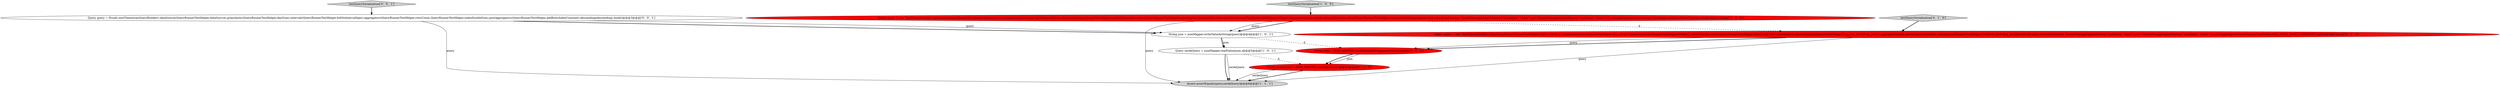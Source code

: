 digraph {
10 [style = filled, label = "testQuerySerialization['0', '0', '1']", fillcolor = lightgray, shape = diamond image = "AAA0AAABBB3BBB"];
3 [style = filled, label = "Query serdeQuery = jsonMapper.readValue(json,)@@@5@@@['1', '0', '1']", fillcolor = white, shape = ellipse image = "AAA0AAABBB1BBB"];
8 [style = filled, label = "testQuerySerialization['0', '1', '0']", fillcolor = lightgray, shape = diamond image = "AAA0AAABBB2BBB"];
4 [style = filled, label = "testQuerySerialization['1', '0', '0']", fillcolor = lightgray, shape = diamond image = "AAA0AAABBB1BBB"];
1 [style = filled, label = "String json = jsonMapper.writeValueAsString(query)@@@4@@@['1', '0', '1']", fillcolor = white, shape = ellipse image = "AAA0AAABBB1BBB"];
5 [style = filled, label = "Query query = new TopNQueryBuilder().dataSource(QueryRunnerTestHelper.DATA_SOURCE).granularity(QueryRunnerTestHelper.ALL_GRAN).dimension(QueryRunnerTestHelper.MARKET_DIMENSION).metric(QueryRunnerTestHelper.INDEX_METRIC).threshold(4).intervals(QueryRunnerTestHelper.FULL_ON_INTERVAL_SPEC).aggregators(Lists.newArrayList(Iterables.concat(QueryRunnerTestHelper.COMMON_DOUBLE_AGGREGATORS,Lists.newArrayList(new DoubleMaxAggregatorFactory(\"maxIndex\",\"index\"),new DoubleMinAggregatorFactory(\"minIndex\",\"index\"))))).postAggregators(QueryRunnerTestHelper.ADD_ROWS_INDEX_CONSTANT).build()@@@3@@@['0', '1', '0']", fillcolor = red, shape = ellipse image = "AAA1AAABBB2BBB"];
6 [style = filled, label = "String json = JSON_MAPPER.writeValueAsString(query)@@@4@@@['0', '1', '0']", fillcolor = red, shape = ellipse image = "AAA1AAABBB2BBB"];
0 [style = filled, label = "Assert.assertEquals(query,serdeQuery)@@@6@@@['1', '1', '1']", fillcolor = lightgray, shape = ellipse image = "AAA0AAABBB1BBB"];
7 [style = filled, label = "Query serdeQuery = JSON_MAPPER.readValue(json,)@@@5@@@['0', '1', '0']", fillcolor = red, shape = ellipse image = "AAA1AAABBB2BBB"];
9 [style = filled, label = "Query query = Druids.newTimeseriesQueryBuilder().dataSource(QueryRunnerTestHelper.dataSource).granularity(QueryRunnerTestHelper.dayGran).intervals(QueryRunnerTestHelper.fullOnIntervalSpec).aggregators(QueryRunnerTestHelper.rowsCount,QueryRunnerTestHelper.indexDoubleSum).postAggregators(QueryRunnerTestHelper.addRowsIndexConstant).descending(descending).build()@@@3@@@['0', '0', '1']", fillcolor = white, shape = ellipse image = "AAA0AAABBB3BBB"];
2 [style = filled, label = "Query query = new TopNQueryBuilder().dataSource(QueryRunnerTestHelper.dataSource).granularity(QueryRunnerTestHelper.allGran).dimension(QueryRunnerTestHelper.marketDimension).metric(QueryRunnerTestHelper.indexMetric).threshold(4).intervals(QueryRunnerTestHelper.fullOnIntervalSpec).aggregators(Lists.newArrayList(Iterables.concat(QueryRunnerTestHelper.commonDoubleAggregators,Lists.newArrayList(new DoubleMaxAggregatorFactory(\"maxIndex\",\"index\"),new DoubleMinAggregatorFactory(\"minIndex\",\"index\"))))).postAggregators(QueryRunnerTestHelper.addRowsIndexConstant).build()@@@3@@@['1', '0', '0']", fillcolor = red, shape = ellipse image = "AAA1AAABBB1BBB"];
9->1 [style = solid, label="query"];
3->7 [style = dashed, label="0"];
2->0 [style = solid, label="query"];
2->1 [style = bold, label=""];
1->3 [style = bold, label=""];
5->0 [style = solid, label="query"];
7->0 [style = bold, label=""];
2->1 [style = solid, label="query"];
4->2 [style = bold, label=""];
9->0 [style = solid, label="query"];
3->0 [style = bold, label=""];
2->5 [style = dashed, label="0"];
5->6 [style = bold, label=""];
8->5 [style = bold, label=""];
6->7 [style = solid, label="json"];
1->6 [style = dashed, label="0"];
3->0 [style = solid, label="serdeQuery"];
7->0 [style = solid, label="serdeQuery"];
10->9 [style = bold, label=""];
5->6 [style = solid, label="query"];
6->7 [style = bold, label=""];
9->1 [style = bold, label=""];
1->3 [style = solid, label="json"];
}

